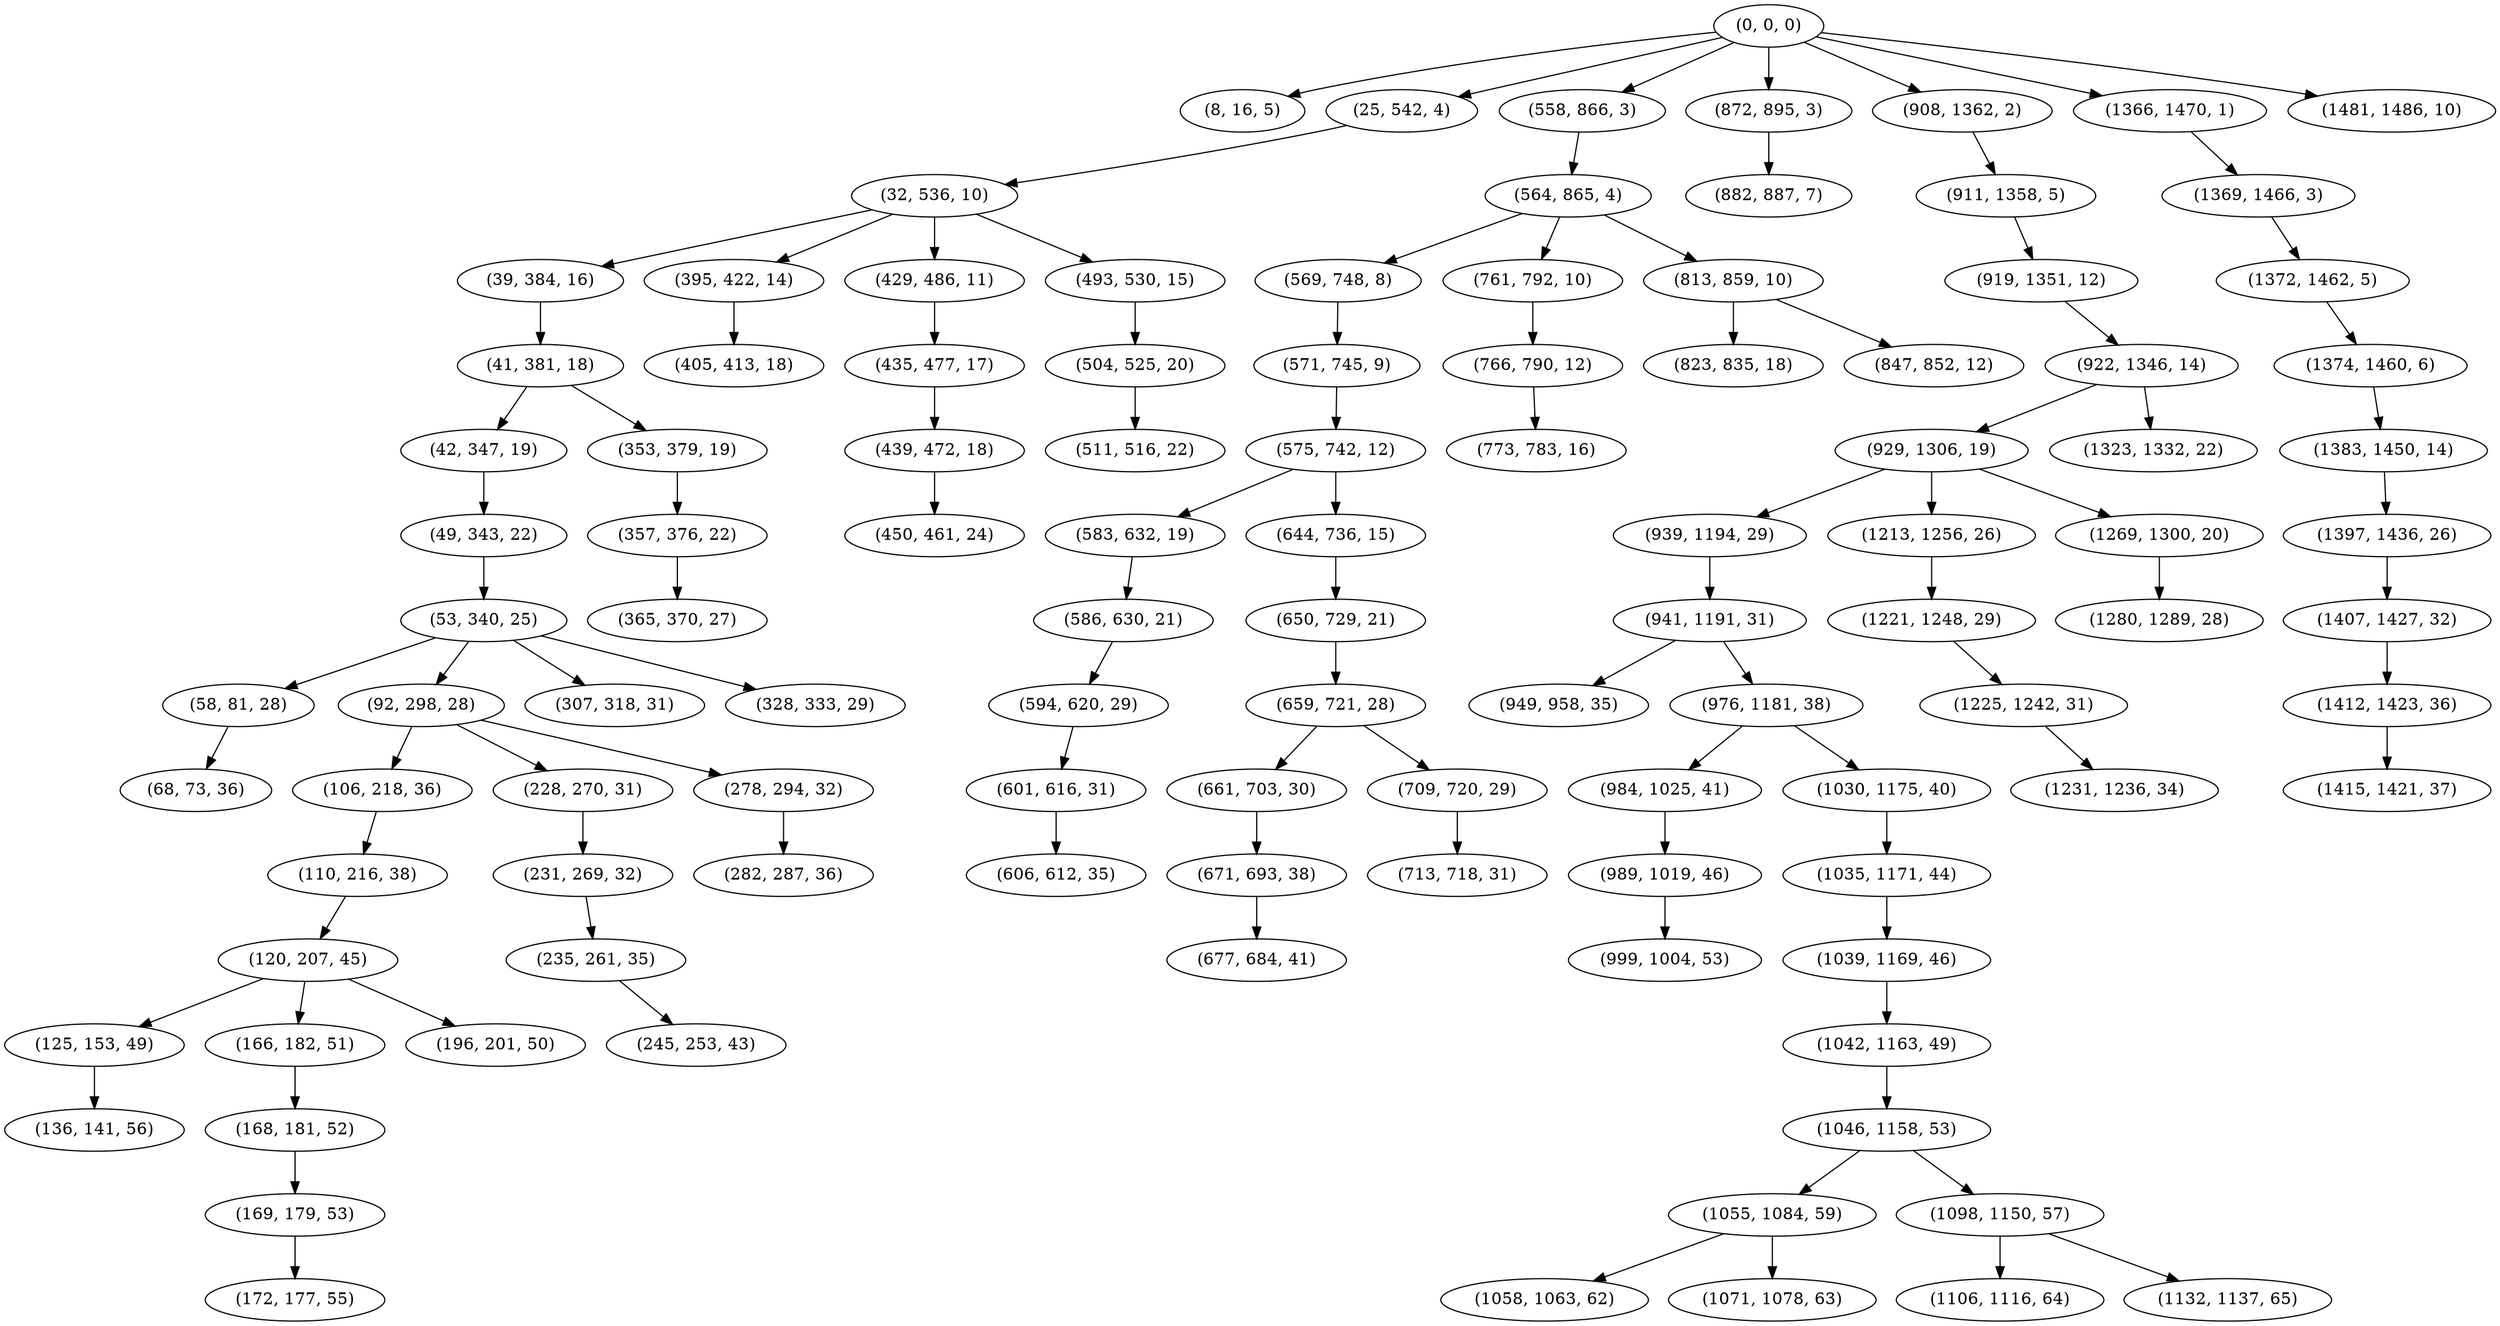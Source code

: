 digraph tree {
    "(0, 0, 0)";
    "(8, 16, 5)";
    "(25, 542, 4)";
    "(32, 536, 10)";
    "(39, 384, 16)";
    "(41, 381, 18)";
    "(42, 347, 19)";
    "(49, 343, 22)";
    "(53, 340, 25)";
    "(58, 81, 28)";
    "(68, 73, 36)";
    "(92, 298, 28)";
    "(106, 218, 36)";
    "(110, 216, 38)";
    "(120, 207, 45)";
    "(125, 153, 49)";
    "(136, 141, 56)";
    "(166, 182, 51)";
    "(168, 181, 52)";
    "(169, 179, 53)";
    "(172, 177, 55)";
    "(196, 201, 50)";
    "(228, 270, 31)";
    "(231, 269, 32)";
    "(235, 261, 35)";
    "(245, 253, 43)";
    "(278, 294, 32)";
    "(282, 287, 36)";
    "(307, 318, 31)";
    "(328, 333, 29)";
    "(353, 379, 19)";
    "(357, 376, 22)";
    "(365, 370, 27)";
    "(395, 422, 14)";
    "(405, 413, 18)";
    "(429, 486, 11)";
    "(435, 477, 17)";
    "(439, 472, 18)";
    "(450, 461, 24)";
    "(493, 530, 15)";
    "(504, 525, 20)";
    "(511, 516, 22)";
    "(558, 866, 3)";
    "(564, 865, 4)";
    "(569, 748, 8)";
    "(571, 745, 9)";
    "(575, 742, 12)";
    "(583, 632, 19)";
    "(586, 630, 21)";
    "(594, 620, 29)";
    "(601, 616, 31)";
    "(606, 612, 35)";
    "(644, 736, 15)";
    "(650, 729, 21)";
    "(659, 721, 28)";
    "(661, 703, 30)";
    "(671, 693, 38)";
    "(677, 684, 41)";
    "(709, 720, 29)";
    "(713, 718, 31)";
    "(761, 792, 10)";
    "(766, 790, 12)";
    "(773, 783, 16)";
    "(813, 859, 10)";
    "(823, 835, 18)";
    "(847, 852, 12)";
    "(872, 895, 3)";
    "(882, 887, 7)";
    "(908, 1362, 2)";
    "(911, 1358, 5)";
    "(919, 1351, 12)";
    "(922, 1346, 14)";
    "(929, 1306, 19)";
    "(939, 1194, 29)";
    "(941, 1191, 31)";
    "(949, 958, 35)";
    "(976, 1181, 38)";
    "(984, 1025, 41)";
    "(989, 1019, 46)";
    "(999, 1004, 53)";
    "(1030, 1175, 40)";
    "(1035, 1171, 44)";
    "(1039, 1169, 46)";
    "(1042, 1163, 49)";
    "(1046, 1158, 53)";
    "(1055, 1084, 59)";
    "(1058, 1063, 62)";
    "(1071, 1078, 63)";
    "(1098, 1150, 57)";
    "(1106, 1116, 64)";
    "(1132, 1137, 65)";
    "(1213, 1256, 26)";
    "(1221, 1248, 29)";
    "(1225, 1242, 31)";
    "(1231, 1236, 34)";
    "(1269, 1300, 20)";
    "(1280, 1289, 28)";
    "(1323, 1332, 22)";
    "(1366, 1470, 1)";
    "(1369, 1466, 3)";
    "(1372, 1462, 5)";
    "(1374, 1460, 6)";
    "(1383, 1450, 14)";
    "(1397, 1436, 26)";
    "(1407, 1427, 32)";
    "(1412, 1423, 36)";
    "(1415, 1421, 37)";
    "(1481, 1486, 10)";
    "(0, 0, 0)" -> "(8, 16, 5)";
    "(0, 0, 0)" -> "(25, 542, 4)";
    "(0, 0, 0)" -> "(558, 866, 3)";
    "(0, 0, 0)" -> "(872, 895, 3)";
    "(0, 0, 0)" -> "(908, 1362, 2)";
    "(0, 0, 0)" -> "(1366, 1470, 1)";
    "(0, 0, 0)" -> "(1481, 1486, 10)";
    "(25, 542, 4)" -> "(32, 536, 10)";
    "(32, 536, 10)" -> "(39, 384, 16)";
    "(32, 536, 10)" -> "(395, 422, 14)";
    "(32, 536, 10)" -> "(429, 486, 11)";
    "(32, 536, 10)" -> "(493, 530, 15)";
    "(39, 384, 16)" -> "(41, 381, 18)";
    "(41, 381, 18)" -> "(42, 347, 19)";
    "(41, 381, 18)" -> "(353, 379, 19)";
    "(42, 347, 19)" -> "(49, 343, 22)";
    "(49, 343, 22)" -> "(53, 340, 25)";
    "(53, 340, 25)" -> "(58, 81, 28)";
    "(53, 340, 25)" -> "(92, 298, 28)";
    "(53, 340, 25)" -> "(307, 318, 31)";
    "(53, 340, 25)" -> "(328, 333, 29)";
    "(58, 81, 28)" -> "(68, 73, 36)";
    "(92, 298, 28)" -> "(106, 218, 36)";
    "(92, 298, 28)" -> "(228, 270, 31)";
    "(92, 298, 28)" -> "(278, 294, 32)";
    "(106, 218, 36)" -> "(110, 216, 38)";
    "(110, 216, 38)" -> "(120, 207, 45)";
    "(120, 207, 45)" -> "(125, 153, 49)";
    "(120, 207, 45)" -> "(166, 182, 51)";
    "(120, 207, 45)" -> "(196, 201, 50)";
    "(125, 153, 49)" -> "(136, 141, 56)";
    "(166, 182, 51)" -> "(168, 181, 52)";
    "(168, 181, 52)" -> "(169, 179, 53)";
    "(169, 179, 53)" -> "(172, 177, 55)";
    "(228, 270, 31)" -> "(231, 269, 32)";
    "(231, 269, 32)" -> "(235, 261, 35)";
    "(235, 261, 35)" -> "(245, 253, 43)";
    "(278, 294, 32)" -> "(282, 287, 36)";
    "(353, 379, 19)" -> "(357, 376, 22)";
    "(357, 376, 22)" -> "(365, 370, 27)";
    "(395, 422, 14)" -> "(405, 413, 18)";
    "(429, 486, 11)" -> "(435, 477, 17)";
    "(435, 477, 17)" -> "(439, 472, 18)";
    "(439, 472, 18)" -> "(450, 461, 24)";
    "(493, 530, 15)" -> "(504, 525, 20)";
    "(504, 525, 20)" -> "(511, 516, 22)";
    "(558, 866, 3)" -> "(564, 865, 4)";
    "(564, 865, 4)" -> "(569, 748, 8)";
    "(564, 865, 4)" -> "(761, 792, 10)";
    "(564, 865, 4)" -> "(813, 859, 10)";
    "(569, 748, 8)" -> "(571, 745, 9)";
    "(571, 745, 9)" -> "(575, 742, 12)";
    "(575, 742, 12)" -> "(583, 632, 19)";
    "(575, 742, 12)" -> "(644, 736, 15)";
    "(583, 632, 19)" -> "(586, 630, 21)";
    "(586, 630, 21)" -> "(594, 620, 29)";
    "(594, 620, 29)" -> "(601, 616, 31)";
    "(601, 616, 31)" -> "(606, 612, 35)";
    "(644, 736, 15)" -> "(650, 729, 21)";
    "(650, 729, 21)" -> "(659, 721, 28)";
    "(659, 721, 28)" -> "(661, 703, 30)";
    "(659, 721, 28)" -> "(709, 720, 29)";
    "(661, 703, 30)" -> "(671, 693, 38)";
    "(671, 693, 38)" -> "(677, 684, 41)";
    "(709, 720, 29)" -> "(713, 718, 31)";
    "(761, 792, 10)" -> "(766, 790, 12)";
    "(766, 790, 12)" -> "(773, 783, 16)";
    "(813, 859, 10)" -> "(823, 835, 18)";
    "(813, 859, 10)" -> "(847, 852, 12)";
    "(872, 895, 3)" -> "(882, 887, 7)";
    "(908, 1362, 2)" -> "(911, 1358, 5)";
    "(911, 1358, 5)" -> "(919, 1351, 12)";
    "(919, 1351, 12)" -> "(922, 1346, 14)";
    "(922, 1346, 14)" -> "(929, 1306, 19)";
    "(922, 1346, 14)" -> "(1323, 1332, 22)";
    "(929, 1306, 19)" -> "(939, 1194, 29)";
    "(929, 1306, 19)" -> "(1213, 1256, 26)";
    "(929, 1306, 19)" -> "(1269, 1300, 20)";
    "(939, 1194, 29)" -> "(941, 1191, 31)";
    "(941, 1191, 31)" -> "(949, 958, 35)";
    "(941, 1191, 31)" -> "(976, 1181, 38)";
    "(976, 1181, 38)" -> "(984, 1025, 41)";
    "(976, 1181, 38)" -> "(1030, 1175, 40)";
    "(984, 1025, 41)" -> "(989, 1019, 46)";
    "(989, 1019, 46)" -> "(999, 1004, 53)";
    "(1030, 1175, 40)" -> "(1035, 1171, 44)";
    "(1035, 1171, 44)" -> "(1039, 1169, 46)";
    "(1039, 1169, 46)" -> "(1042, 1163, 49)";
    "(1042, 1163, 49)" -> "(1046, 1158, 53)";
    "(1046, 1158, 53)" -> "(1055, 1084, 59)";
    "(1046, 1158, 53)" -> "(1098, 1150, 57)";
    "(1055, 1084, 59)" -> "(1058, 1063, 62)";
    "(1055, 1084, 59)" -> "(1071, 1078, 63)";
    "(1098, 1150, 57)" -> "(1106, 1116, 64)";
    "(1098, 1150, 57)" -> "(1132, 1137, 65)";
    "(1213, 1256, 26)" -> "(1221, 1248, 29)";
    "(1221, 1248, 29)" -> "(1225, 1242, 31)";
    "(1225, 1242, 31)" -> "(1231, 1236, 34)";
    "(1269, 1300, 20)" -> "(1280, 1289, 28)";
    "(1366, 1470, 1)" -> "(1369, 1466, 3)";
    "(1369, 1466, 3)" -> "(1372, 1462, 5)";
    "(1372, 1462, 5)" -> "(1374, 1460, 6)";
    "(1374, 1460, 6)" -> "(1383, 1450, 14)";
    "(1383, 1450, 14)" -> "(1397, 1436, 26)";
    "(1397, 1436, 26)" -> "(1407, 1427, 32)";
    "(1407, 1427, 32)" -> "(1412, 1423, 36)";
    "(1412, 1423, 36)" -> "(1415, 1421, 37)";
}
